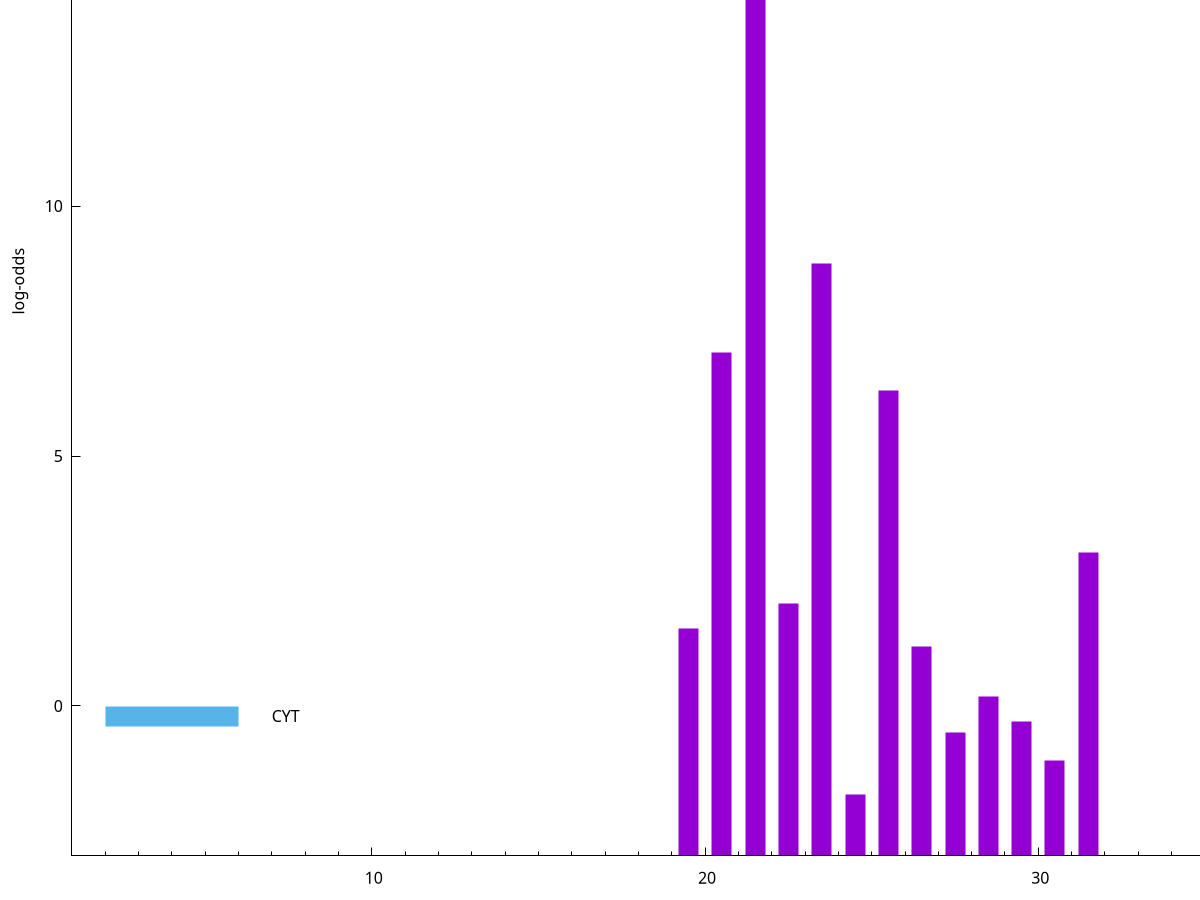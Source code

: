 set title "LipoP predictions for SRR4017837.gff"
set size 2., 1.4
set xrange [1:70] 
set mxtics 10
set yrange [-3:20]
set y2range [0:23]
set ylabel "log-odds"
set term postscript eps color solid "Helvetica" 30
set output "SRR4017837.gff32.eps"
set arrow from 2,17.2269 to 6,17.2269 nohead lt 1 lw 20
set label "SpI" at 7,17.2269
set arrow from 2,-0.200913 to 6,-0.200913 nohead lt 3 lw 20
set label "CYT" at 7,-0.200913
set arrow from 2,17.2269 to 6,17.2269 nohead lt 1 lw 20
set label "SpI" at 7,17.2269
# NOTE: The scores below are the log-odds scores with the threshold
# NOTE: subtracted (a hack to make gnuplot make the histogram all
# NOTE: look nice).
plot "-" axes x1y2 title "" with impulses lt 1 lw 20
21.500000 20.220300
23.500000 11.855850
20.500000 10.061630
25.500000 9.316280
31.500000 6.066770
22.500000 5.057910
19.500000 4.543190
26.500000 4.189970
28.500000 3.191199
29.500000 2.686516
27.500000 2.460044
30.500000 1.910720
24.500000 1.225410
e
exit
